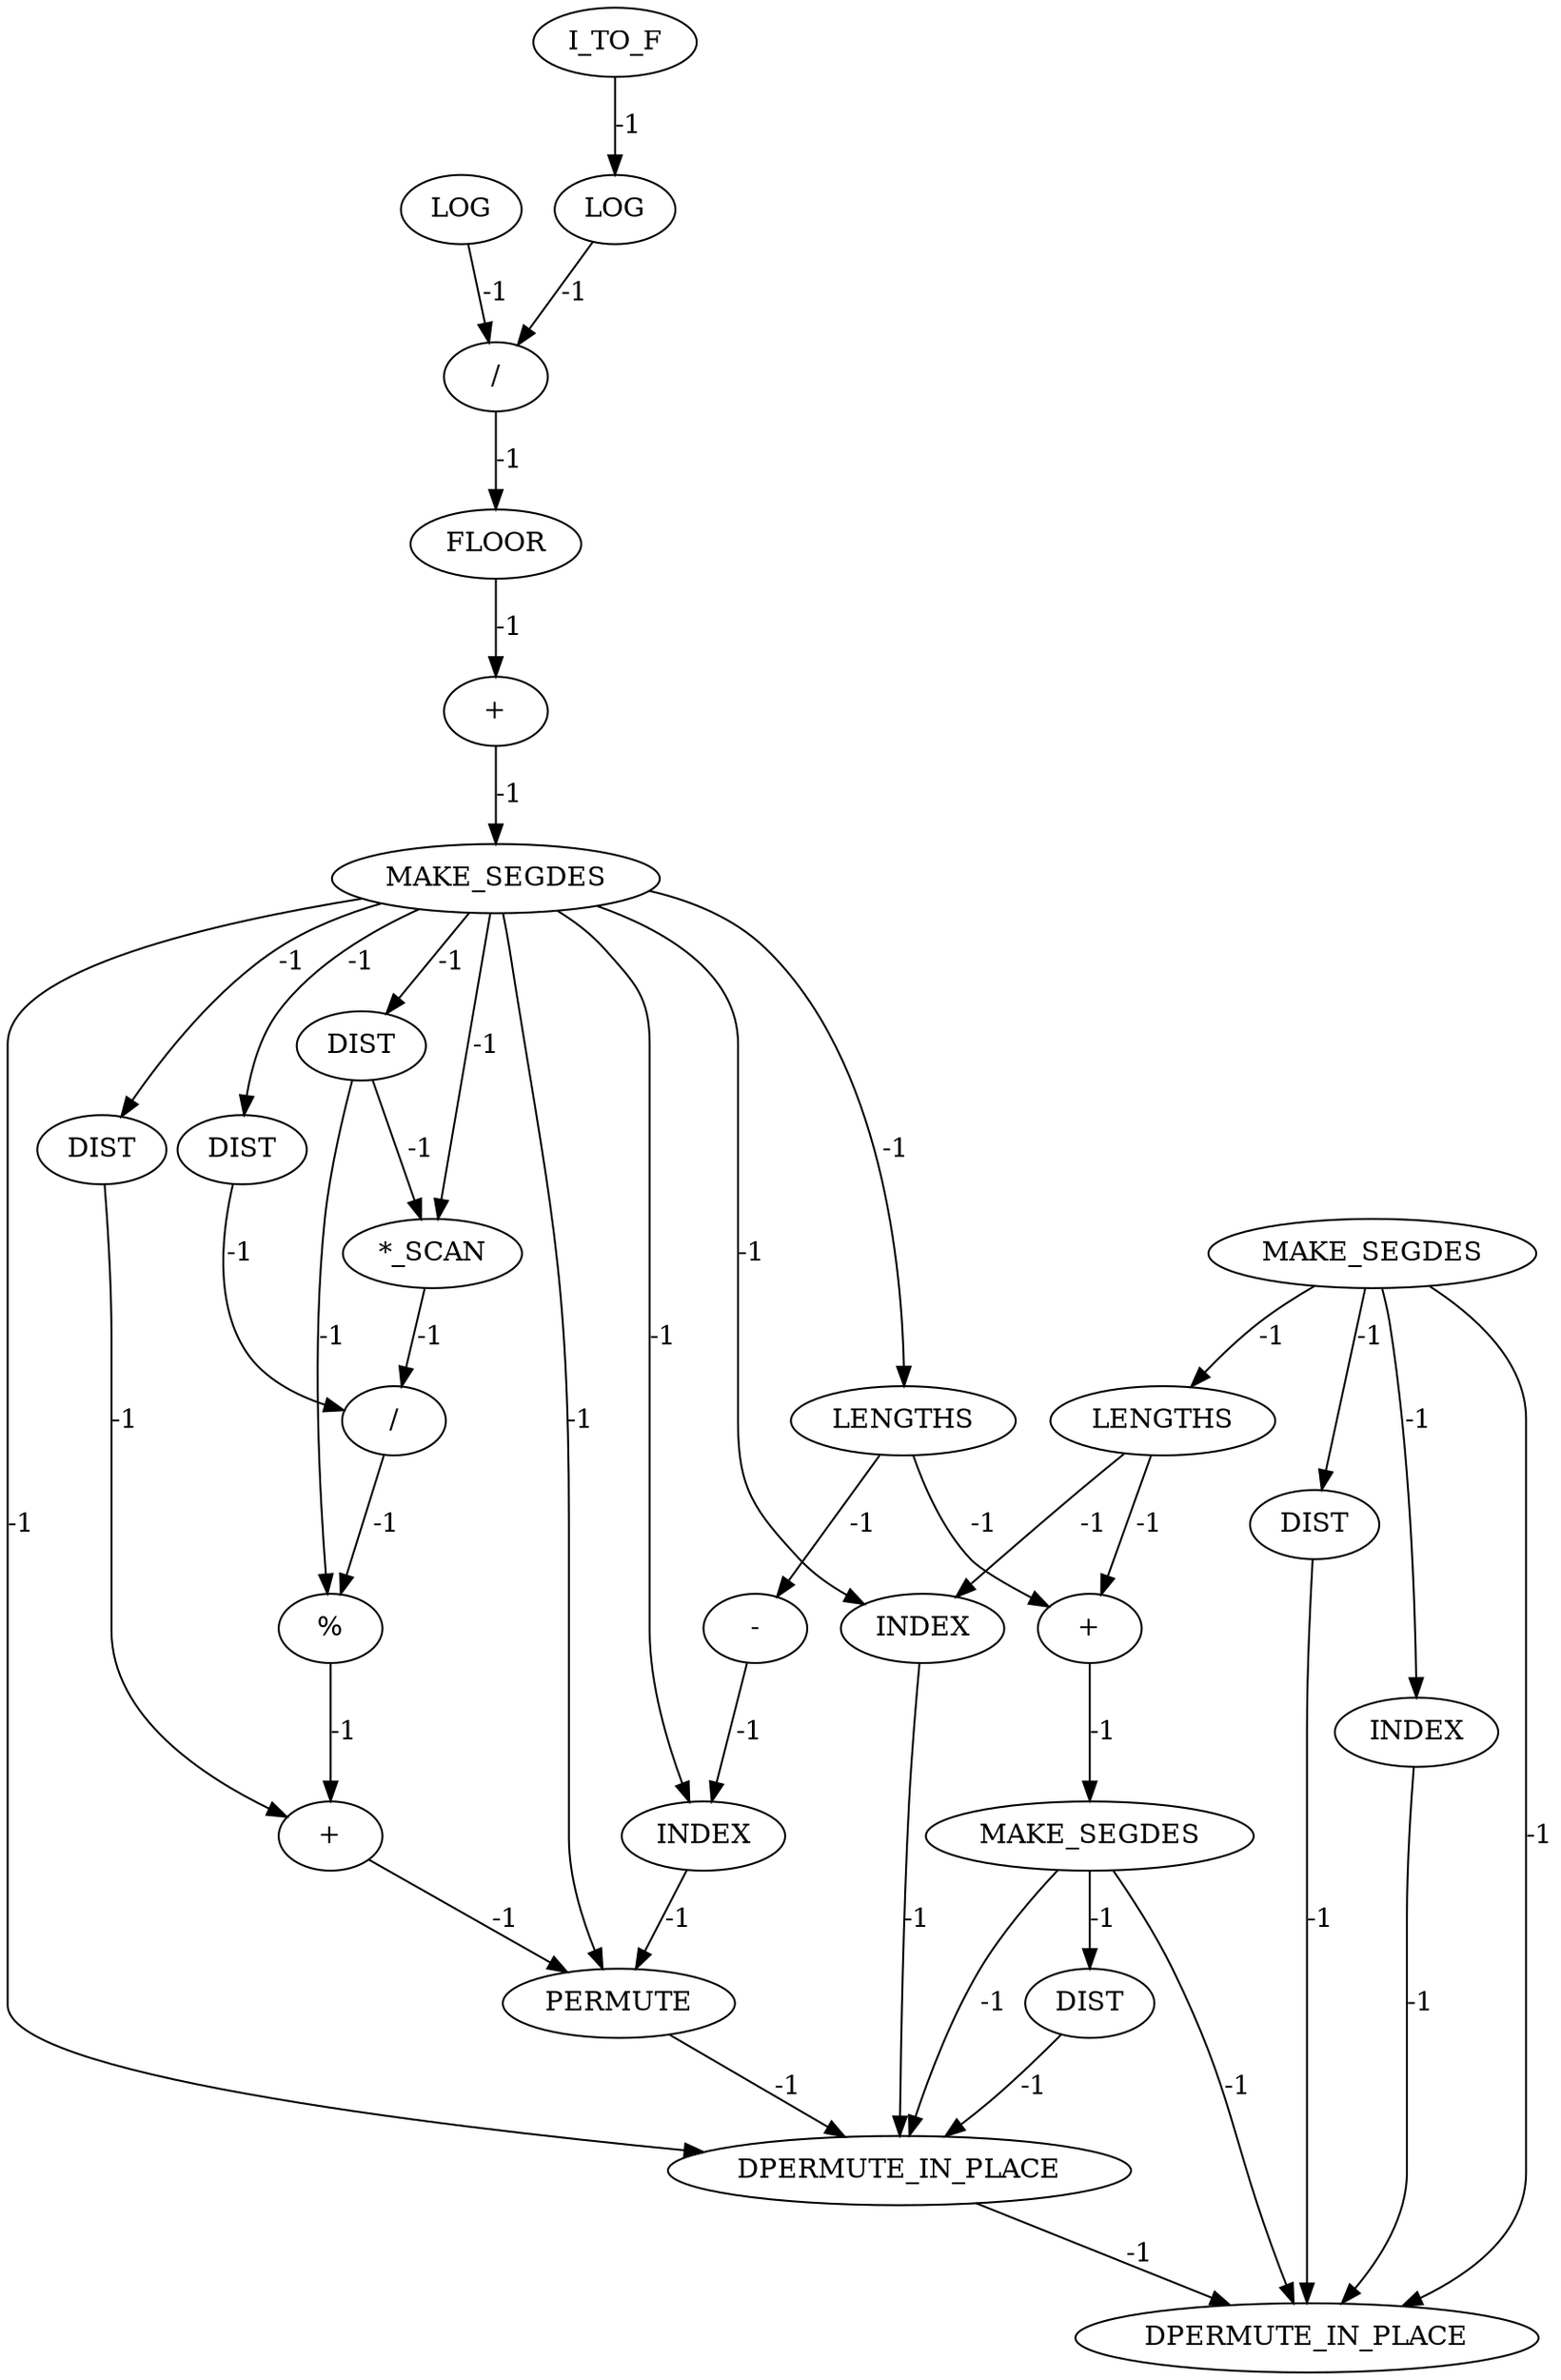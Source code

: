 digraph {
	is_B_INST_6327 [label=FLOOR cost=0]
	is_B_INST_6680 [label=DPERMUTE_IN_PLACE cost=0]
	is_B_INST_6421 [label=LENGTHS cost=0]
	is_B_INST_6389 [label=INDEX cost=0]
	is_B_INST_6397 [label=PERMUTE cost=0]
	is_B_INST_6318 [label=I_TO_F cost=0]
	is_B_INST_6339 [label="*_SCAN" cost=0]
	is_B_INST_6351 [label=DIST cost=0]
	is_B_INST_6681 [label=DPERMUTE_IN_PLACE cost=0]
	is_B_INST_6323 [label=LOG cost=0]
	is_B_INST_6337 [label=DIST cost=0]
	is_B_INST_6344 [label=DIST cost=0]
	is_B_INST_6373 [label="+" cost=0]
	is_B_INST_6326 [label="/" cost=0]
	is_B_INST_6451 [label=DIST cost=0]
	is_B_INST_6429 [label=INDEX cost=0]
	is_B_INST_6381 [label="-" cost=0]
	is_B_INST_6406 [label=DIST cost=0]
	is_B_INST_6445 [label=MAKE_SEGDES cost=0]
	is_B_INST_6331 [label=MAKE_SEGDES cost=0]
	is_B_INST_6370 [label="%" cost=0]
	is_B_INST_6440 [label="+" cost=0]
	is_B_INST_6379 [label=LENGTHS cost=0]
	is_B_INST_6359 [label="/" cost=0]
	is_B_INST_6328 [label="+" cost=0]
	is_B_INST_6321 [label=LOG cost=0]
	is_B_INST_6417 [label=INDEX cost=0]
	is_B_INST_6400 [label=MAKE_SEGDES cost=0]
	is_B_INST_6327 -> is_B_INST_6328 [label=-1 cost=-1]
	is_B_INST_6680 -> is_B_INST_6681 [label=-1 cost=-1]
	is_B_INST_6421 -> is_B_INST_6429 [label=-1 cost=-1]
	is_B_INST_6421 -> is_B_INST_6440 [label=-1 cost=-1]
	is_B_INST_6389 -> is_B_INST_6397 [label=-1 cost=-1]
	is_B_INST_6397 -> is_B_INST_6680 [label=-1 cost=-1]
	is_B_INST_6318 -> is_B_INST_6321 [label=-1 cost=-1]
	is_B_INST_6339 -> is_B_INST_6359 [label=-1 cost=-1]
	is_B_INST_6351 -> is_B_INST_6373 [label=-1 cost=-1]
	is_B_INST_6323 -> is_B_INST_6326 [label=-1 cost=-1]
	is_B_INST_6337 -> is_B_INST_6339 [label=-1 cost=-1]
	is_B_INST_6337 -> is_B_INST_6370 [label=-1 cost=-1]
	is_B_INST_6344 -> is_B_INST_6359 [label=-1 cost=-1]
	is_B_INST_6373 -> is_B_INST_6397 [label=-1 cost=-1]
	is_B_INST_6326 -> is_B_INST_6327 [label=-1 cost=-1]
	is_B_INST_6451 -> is_B_INST_6680 [label=-1 cost=-1]
	is_B_INST_6429 -> is_B_INST_6680 [label=-1 cost=-1]
	is_B_INST_6381 -> is_B_INST_6389 [label=-1 cost=-1]
	is_B_INST_6406 -> is_B_INST_6681 [label=-1 cost=-1]
	is_B_INST_6445 -> is_B_INST_6451 [label=-1 cost=-1]
	is_B_INST_6445 -> is_B_INST_6680 [label=-1 cost=-1]
	is_B_INST_6445 -> is_B_INST_6681 [label=-1 cost=-1]
	is_B_INST_6331 -> is_B_INST_6337 [label=-1 cost=-1]
	is_B_INST_6331 -> is_B_INST_6339 [label=-1 cost=-1]
	is_B_INST_6331 -> is_B_INST_6344 [label=-1 cost=-1]
	is_B_INST_6331 -> is_B_INST_6351 [label=-1 cost=-1]
	is_B_INST_6331 -> is_B_INST_6379 [label=-1 cost=-1]
	is_B_INST_6331 -> is_B_INST_6389 [label=-1 cost=-1]
	is_B_INST_6331 -> is_B_INST_6397 [label=-1 cost=-1]
	is_B_INST_6331 -> is_B_INST_6429 [label=-1 cost=-1]
	is_B_INST_6331 -> is_B_INST_6680 [label=-1 cost=-1]
	is_B_INST_6370 -> is_B_INST_6373 [label=-1 cost=-1]
	is_B_INST_6440 -> is_B_INST_6445 [label=-1 cost=-1]
	is_B_INST_6379 -> is_B_INST_6381 [label=-1 cost=-1]
	is_B_INST_6379 -> is_B_INST_6440 [label=-1 cost=-1]
	is_B_INST_6359 -> is_B_INST_6370 [label=-1 cost=-1]
	is_B_INST_6328 -> is_B_INST_6331 [label=-1 cost=-1]
	is_B_INST_6321 -> is_B_INST_6326 [label=-1 cost=-1]
	is_B_INST_6417 -> is_B_INST_6681 [label=-1 cost=-1]
	is_B_INST_6400 -> is_B_INST_6406 [label=-1 cost=-1]
	is_B_INST_6400 -> is_B_INST_6417 [label=-1 cost=-1]
	is_B_INST_6400 -> is_B_INST_6421 [label=-1 cost=-1]
	is_B_INST_6400 -> is_B_INST_6681 [label=-1 cost=-1]
}
